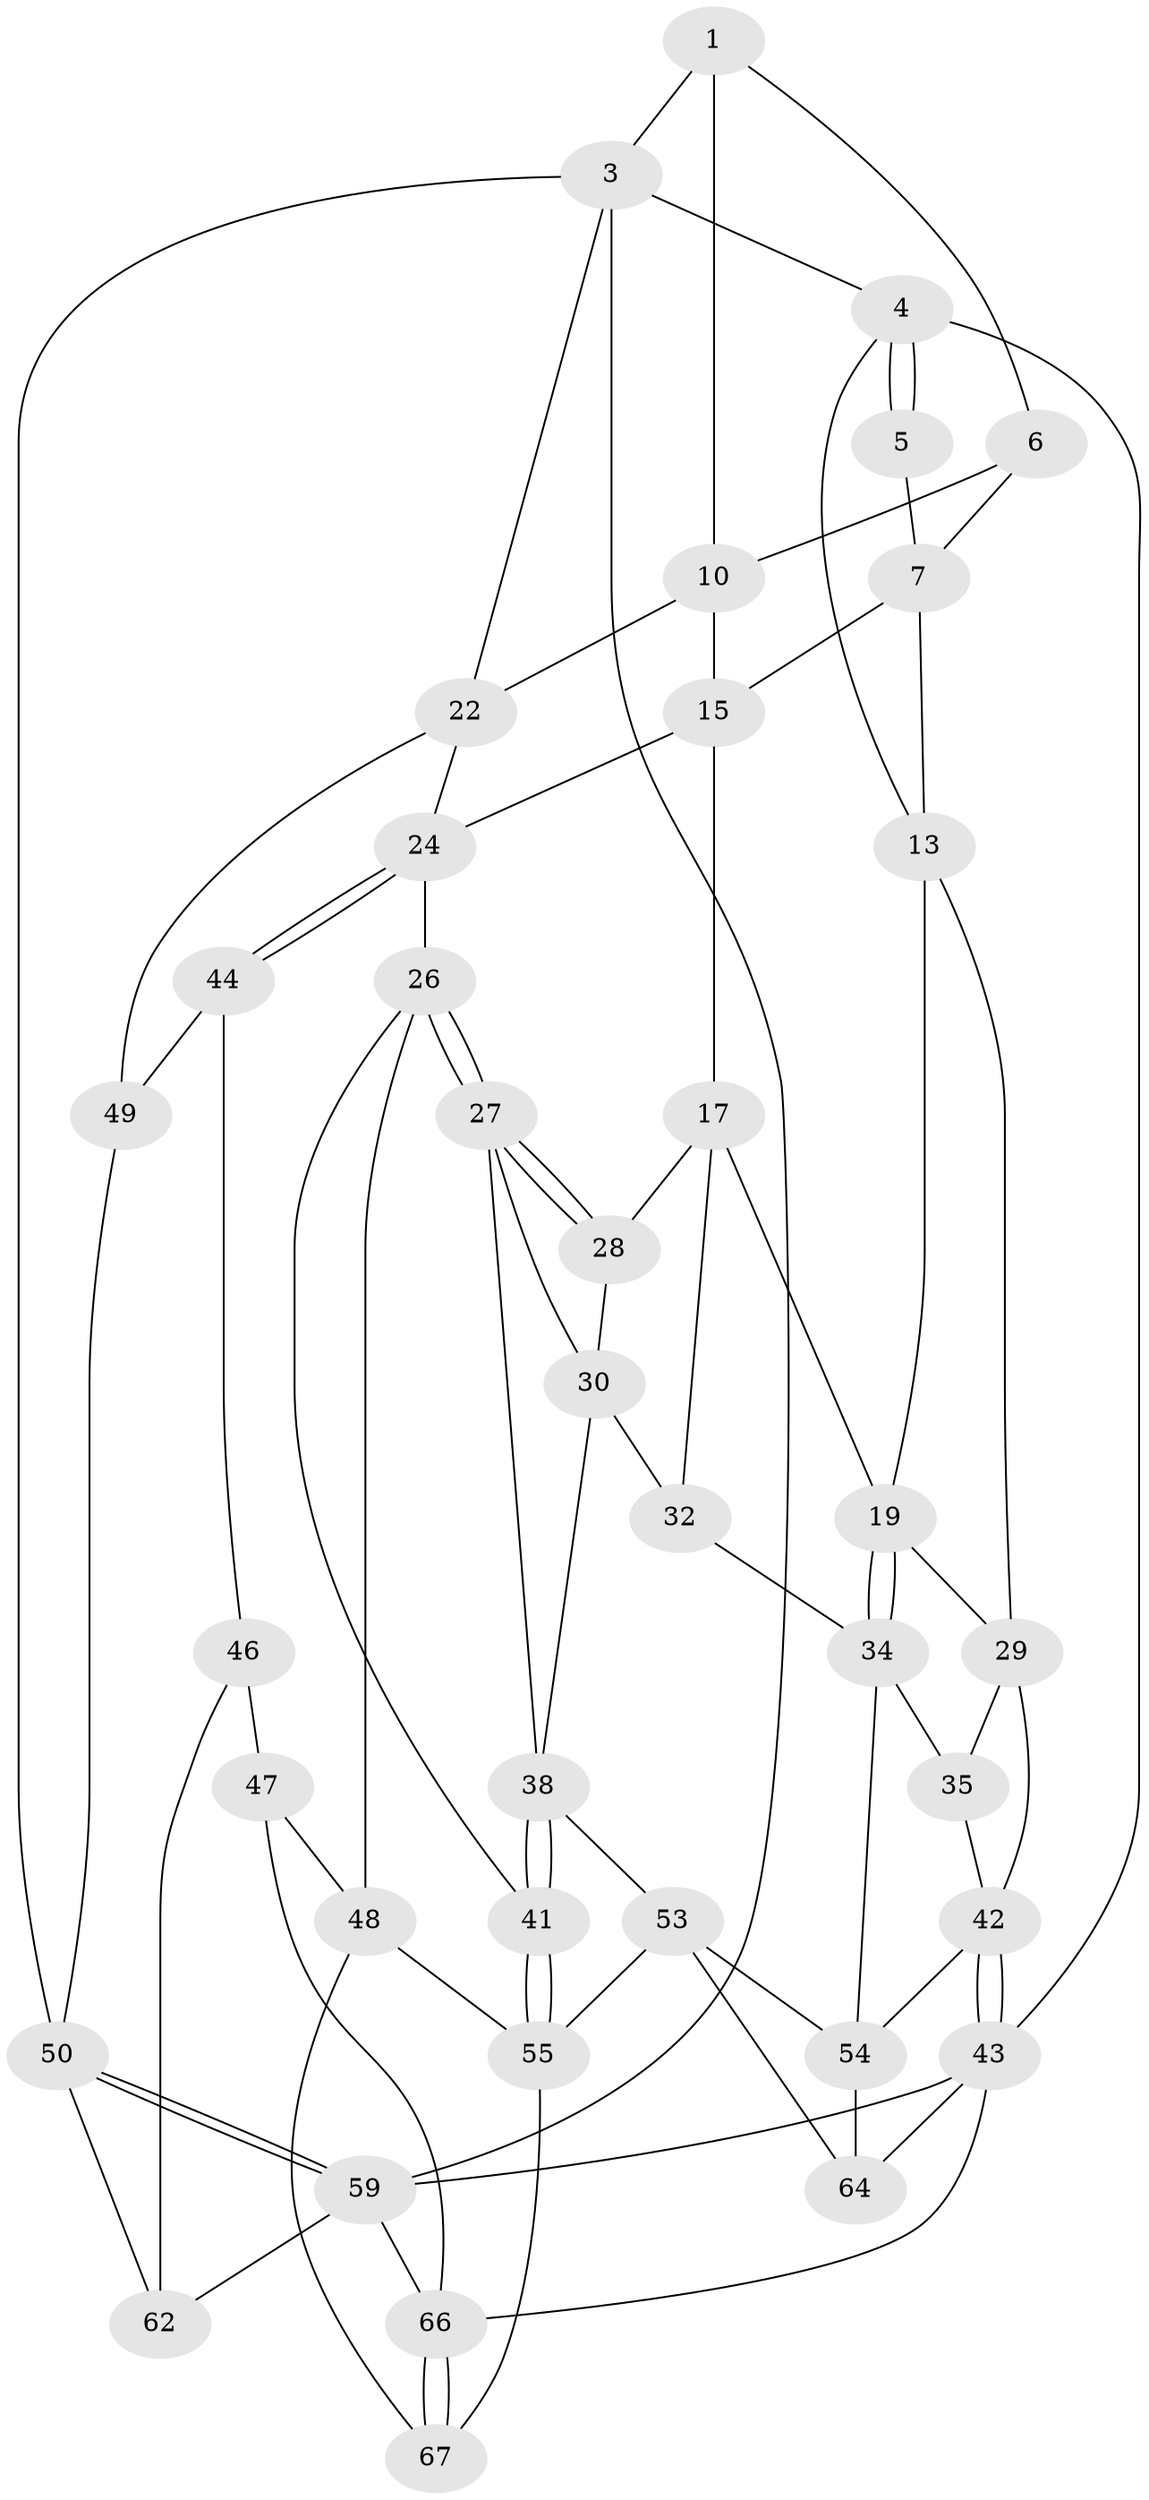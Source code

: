 // original degree distribution, {3: 0.02857142857142857, 5: 0.5428571428571428, 6: 0.2, 4: 0.22857142857142856}
// Generated by graph-tools (version 1.1) at 2025/42/03/06/25 10:42:34]
// undirected, 39 vertices, 82 edges
graph export_dot {
graph [start="1"]
  node [color=gray90,style=filled];
  1 [pos="+0.48733688711709805+0",super="+2"];
  3 [pos="+1+0",super="+21"];
  4 [pos="+0+0",super="+9"];
  5 [pos="+0.3532671378812551+0",super="+8"];
  6 [pos="+0.4414551711494712+0.1544606637921702"];
  7 [pos="+0.3581409011261505+0.1378040997208861",super="+12"];
  10 [pos="+0.7744078197242725+0.07155412263451519",super="+11"];
  13 [pos="+0.28125218426149845+0.2378302647248128",super="+14"];
  15 [pos="+0.5538946608711387+0.3532635749956326",super="+16"];
  17 [pos="+0.4241219102243682+0.45191576274433104",super="+18"];
  19 [pos="+0.34600072178303265+0.4812215586847938",super="+20"];
  22 [pos="+1+0.5113769000575012",super="+23"];
  24 [pos="+0.7854989292851294+0.5420015073932741",super="+25"];
  26 [pos="+0.7033428768604665+0.5532689235192141",super="+40"];
  27 [pos="+0.6373631003182039+0.5819648951592867",super="+33"];
  28 [pos="+0.48224049299242594+0.5123131849770923"];
  29 [pos="+0+0.40965785608090594",super="+36"];
  30 [pos="+0.5246486097545746+0.5936927525010283",super="+31"];
  32 [pos="+0.4568518543125394+0.61492144280102"];
  34 [pos="+0.30564882459201287+0.6678749024747357",super="+37"];
  35 [pos="+0.13225513634791652+0.6920958462014516"];
  38 [pos="+0.5690793792462281+0.7054077687293976",super="+39"];
  41 [pos="+0.5771137347458244+0.7166827504423199"];
  42 [pos="+0+1",super="+60"];
  43 [pos="+0+1",super="+70"];
  44 [pos="+0.7898057082917253+0.7086659468985134",super="+45"];
  46 [pos="+0.7605239843316965+0.757351757147067",super="+63"];
  47 [pos="+0.7117882156569727+0.78105765574132",super="+65"];
  48 [pos="+0.7030863942353119+0.7833302062005107",super="+58"];
  49 [pos="+0.9226925306252023+0.698869934349079",super="+52"];
  50 [pos="+1+0.8314336437943844",super="+51"];
  53 [pos="+0.3731275651628807+0.7583751126794682",super="+57"];
  54 [pos="+0.37024751657003074+0.7560756595121385",super="+61"];
  55 [pos="+0.5351515796619529+0.8105249809132672",super="+56"];
  59 [pos="+1+1",super="+68"];
  62 [pos="+0.9473524346895649+0.8438552536101436"];
  64 [pos="+0.3283437200864807+1"];
  66 [pos="+0.7556771479109535+1",super="+69"];
  67 [pos="+0.6395545785922021+0.9574532332381422"];
  1 -- 6;
  1 -- 10;
  1 -- 3;
  3 -- 4;
  3 -- 59;
  3 -- 50;
  3 -- 22;
  4 -- 5 [weight=2];
  4 -- 5;
  4 -- 43;
  4 -- 13;
  5 -- 7;
  6 -- 7;
  6 -- 10;
  7 -- 13;
  7 -- 15;
  10 -- 15;
  10 -- 22;
  13 -- 29;
  13 -- 19;
  15 -- 24;
  15 -- 17;
  17 -- 28;
  17 -- 32;
  17 -- 19;
  19 -- 34;
  19 -- 34;
  19 -- 29;
  22 -- 49;
  22 -- 24;
  24 -- 44;
  24 -- 44;
  24 -- 26;
  26 -- 27;
  26 -- 27;
  26 -- 48;
  26 -- 41;
  27 -- 28;
  27 -- 28;
  27 -- 38;
  27 -- 30;
  28 -- 30;
  29 -- 42;
  29 -- 35;
  30 -- 32;
  30 -- 38;
  32 -- 34;
  34 -- 35;
  34 -- 54;
  35 -- 42;
  38 -- 41;
  38 -- 41;
  38 -- 53;
  41 -- 55;
  41 -- 55;
  42 -- 43;
  42 -- 43;
  42 -- 54;
  43 -- 59;
  43 -- 64;
  43 -- 66;
  44 -- 49 [weight=2];
  44 -- 46;
  46 -- 47 [weight=2];
  46 -- 62;
  47 -- 48;
  47 -- 66;
  48 -- 67;
  48 -- 55;
  49 -- 50;
  50 -- 59;
  50 -- 59;
  50 -- 62;
  53 -- 54;
  53 -- 64;
  53 -- 55;
  54 -- 64;
  55 -- 67;
  59 -- 62;
  59 -- 66;
  66 -- 67;
  66 -- 67;
}
